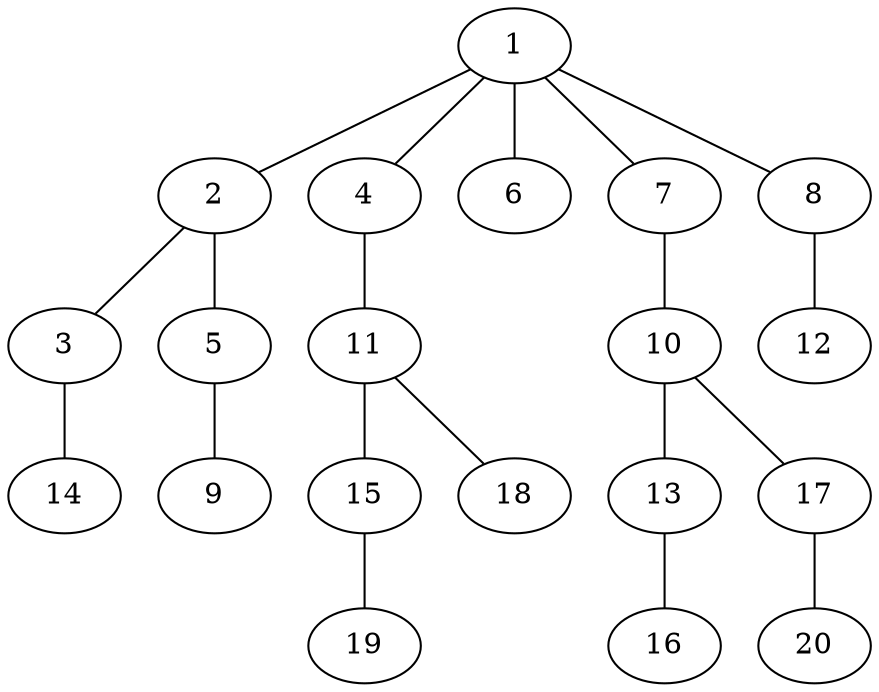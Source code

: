 graph graphname {1--2
1--4
1--6
1--7
1--8
2--3
2--5
3--14
4--11
5--9
7--10
8--12
10--13
10--17
11--15
11--18
13--16
15--19
17--20
}